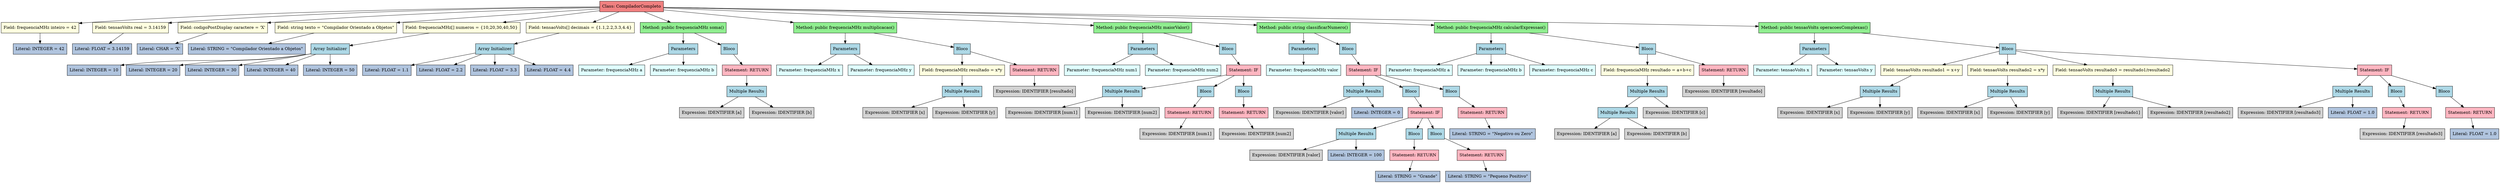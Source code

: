digraph AST {
  node [shape=box, style=filled, fillcolor=lightblue];
  rankdir=TB;
  node0 [label="Class: CompiladorCompleto", fillcolor=lightcoral];
  node0 -> node1;
  node1 [label="Field: frequenciaMHz inteiro = 42", fillcolor=lightyellow];
  node1 -> node2;
  node2 [label="Literal: INTEGER = 42", fillcolor=lightsteelblue];
  node0 -> node3;
  node3 [label="Field: tensaoVolts real = 3.14159", fillcolor=lightyellow];
  node3 -> node4;
  node4 [label="Literal: FLOAT = 3.14159", fillcolor=lightsteelblue];
  node0 -> node5;
  node5 [label="Field: codigoPostDisplay caractere = 'X'", fillcolor=lightyellow];
  node5 -> node6;
  node6 [label="Literal: CHAR = 'X'", fillcolor=lightsteelblue];
  node0 -> node7;
  node7 [label="Field: string texto = \"Compilador Orientado a Objetos\"", fillcolor=lightyellow];
  node7 -> node8;
  node8 [label="Literal: STRING = \"Compilador Orientado a Objetos\"", fillcolor=lightsteelblue];
  node0 -> node9;
  node9 [label="Field: frequenciaMHz[] numeros = {10,20,30,40,50}", fillcolor=lightyellow];
  node9 -> node10;
  node10 [label="Array Initializer", fillcolor=lightblue];
  node10 -> node11;
  node11 [label="Literal: INTEGER = 10", fillcolor=lightsteelblue];
  node10 -> node12;
  node12 [label="Literal: INTEGER = 20", fillcolor=lightsteelblue];
  node10 -> node13;
  node13 [label="Literal: INTEGER = 30", fillcolor=lightsteelblue];
  node10 -> node14;
  node14 [label="Literal: INTEGER = 40", fillcolor=lightsteelblue];
  node10 -> node15;
  node15 [label="Literal: INTEGER = 50", fillcolor=lightsteelblue];
  node0 -> node16;
  node16 [label="Field: tensaoVolts[] decimais = {1.1,2.2,3.3,4.4}", fillcolor=lightyellow];
  node16 -> node17;
  node17 [label="Array Initializer", fillcolor=lightblue];
  node17 -> node18;
  node18 [label="Literal: FLOAT = 1.1", fillcolor=lightsteelblue];
  node17 -> node19;
  node19 [label="Literal: FLOAT = 2.2", fillcolor=lightsteelblue];
  node17 -> node20;
  node20 [label="Literal: FLOAT = 3.3", fillcolor=lightsteelblue];
  node17 -> node21;
  node21 [label="Literal: FLOAT = 4.4", fillcolor=lightsteelblue];
  node0 -> node22;
  node22 [label="Method: public frequenciaMHz soma()", fillcolor=lightgreen];
  node22 -> node23;
  node23 [label="Parameters", fillcolor=lightblue];
  node23 -> node24;
  node24 [label="Parameter: frequenciaMHz a", fillcolor=lightcyan];
  node23 -> node25;
  node25 [label="Parameter: frequenciaMHz b", fillcolor=lightcyan];
  node22 -> node26;
  node26 [label="Bloco", fillcolor=lightblue];
  node26 -> node27;
  node27 [label="Statement: RETURN", fillcolor=lightpink];
  node27 -> node28;
  node28 [label="Multiple Results", fillcolor=lightblue];
  node28 -> node29;
  node29 [label="Expression: IDENTIFIER [a]", fillcolor=lightgray];
  node28 -> node30;
  node30 [label="Expression: IDENTIFIER [b]", fillcolor=lightgray];
  node0 -> node31;
  node31 [label="Method: public frequenciaMHz multiplicacao()", fillcolor=lightgreen];
  node31 -> node32;
  node32 [label="Parameters", fillcolor=lightblue];
  node32 -> node33;
  node33 [label="Parameter: frequenciaMHz x", fillcolor=lightcyan];
  node32 -> node34;
  node34 [label="Parameter: frequenciaMHz y", fillcolor=lightcyan];
  node31 -> node35;
  node35 [label="Bloco", fillcolor=lightblue];
  node35 -> node36;
  node36 [label="Field: frequenciaMHz resultado = x*y", fillcolor=lightyellow];
  node36 -> node37;
  node37 [label="Multiple Results", fillcolor=lightblue];
  node37 -> node38;
  node38 [label="Expression: IDENTIFIER [x]", fillcolor=lightgray];
  node37 -> node39;
  node39 [label="Expression: IDENTIFIER [y]", fillcolor=lightgray];
  node35 -> node40;
  node40 [label="Statement: RETURN", fillcolor=lightpink];
  node40 -> node41;
  node41 [label="Expression: IDENTIFIER [resultado]", fillcolor=lightgray];
  node0 -> node42;
  node42 [label="Method: public frequenciaMHz maiorValor()", fillcolor=lightgreen];
  node42 -> node43;
  node43 [label="Parameters", fillcolor=lightblue];
  node43 -> node44;
  node44 [label="Parameter: frequenciaMHz num1", fillcolor=lightcyan];
  node43 -> node45;
  node45 [label="Parameter: frequenciaMHz num2", fillcolor=lightcyan];
  node42 -> node46;
  node46 [label="Bloco", fillcolor=lightblue];
  node46 -> node47;
  node47 [label="Statement: IF", fillcolor=lightpink];
  node47 -> node48;
  node48 [label="Multiple Results", fillcolor=lightblue];
  node48 -> node49;
  node49 [label="Expression: IDENTIFIER [num1]", fillcolor=lightgray];
  node48 -> node50;
  node50 [label="Expression: IDENTIFIER [num2]", fillcolor=lightgray];
  node47 -> node51;
  node51 [label="Bloco", fillcolor=lightblue];
  node51 -> node52;
  node52 [label="Statement: RETURN", fillcolor=lightpink];
  node52 -> node53;
  node53 [label="Expression: IDENTIFIER [num1]", fillcolor=lightgray];
  node47 -> node54;
  node54 [label="Bloco", fillcolor=lightblue];
  node54 -> node55;
  node55 [label="Statement: RETURN", fillcolor=lightpink];
  node55 -> node56;
  node56 [label="Expression: IDENTIFIER [num2]", fillcolor=lightgray];
  node0 -> node57;
  node57 [label="Method: public string classificarNumero()", fillcolor=lightgreen];
  node57 -> node58;
  node58 [label="Parameters", fillcolor=lightblue];
  node58 -> node59;
  node59 [label="Parameter: frequenciaMHz valor", fillcolor=lightcyan];
  node57 -> node60;
  node60 [label="Bloco", fillcolor=lightblue];
  node60 -> node61;
  node61 [label="Statement: IF", fillcolor=lightpink];
  node61 -> node62;
  node62 [label="Multiple Results", fillcolor=lightblue];
  node62 -> node63;
  node63 [label="Expression: IDENTIFIER [valor]", fillcolor=lightgray];
  node62 -> node64;
  node64 [label="Literal: INTEGER = 0", fillcolor=lightsteelblue];
  node61 -> node65;
  node65 [label="Bloco", fillcolor=lightblue];
  node65 -> node66;
  node66 [label="Statement: IF", fillcolor=lightpink];
  node66 -> node67;
  node67 [label="Multiple Results", fillcolor=lightblue];
  node67 -> node68;
  node68 [label="Expression: IDENTIFIER [valor]", fillcolor=lightgray];
  node67 -> node69;
  node69 [label="Literal: INTEGER = 100", fillcolor=lightsteelblue];
  node66 -> node70;
  node70 [label="Bloco", fillcolor=lightblue];
  node70 -> node71;
  node71 [label="Statement: RETURN", fillcolor=lightpink];
  node71 -> node72;
  node72 [label="Literal: STRING = \"Grande\"", fillcolor=lightsteelblue];
  node66 -> node73;
  node73 [label="Bloco", fillcolor=lightblue];
  node73 -> node74;
  node74 [label="Statement: RETURN", fillcolor=lightpink];
  node74 -> node75;
  node75 [label="Literal: STRING = \"Pequeno Positivo\"", fillcolor=lightsteelblue];
  node61 -> node76;
  node76 [label="Bloco", fillcolor=lightblue];
  node76 -> node77;
  node77 [label="Statement: RETURN", fillcolor=lightpink];
  node77 -> node78;
  node78 [label="Literal: STRING = \"Negativo ou Zero\"", fillcolor=lightsteelblue];
  node0 -> node79;
  node79 [label="Method: public frequenciaMHz calcularExpressao()", fillcolor=lightgreen];
  node79 -> node80;
  node80 [label="Parameters", fillcolor=lightblue];
  node80 -> node81;
  node81 [label="Parameter: frequenciaMHz a", fillcolor=lightcyan];
  node80 -> node82;
  node82 [label="Parameter: frequenciaMHz b", fillcolor=lightcyan];
  node80 -> node83;
  node83 [label="Parameter: frequenciaMHz c", fillcolor=lightcyan];
  node79 -> node84;
  node84 [label="Bloco", fillcolor=lightblue];
  node84 -> node85;
  node85 [label="Field: frequenciaMHz resultado = a+b+c", fillcolor=lightyellow];
  node85 -> node86;
  node86 [label="Multiple Results", fillcolor=lightblue];
  node86 -> node87;
  node87 [label="Multiple Results", fillcolor=lightblue];
  node87 -> node88;
  node88 [label="Expression: IDENTIFIER [a]", fillcolor=lightgray];
  node87 -> node89;
  node89 [label="Expression: IDENTIFIER [b]", fillcolor=lightgray];
  node86 -> node90;
  node90 [label="Expression: IDENTIFIER [c]", fillcolor=lightgray];
  node84 -> node91;
  node91 [label="Statement: RETURN", fillcolor=lightpink];
  node91 -> node92;
  node92 [label="Expression: IDENTIFIER [resultado]", fillcolor=lightgray];
  node0 -> node93;
  node93 [label="Method: public tensaoVolts operacoesComplexas()", fillcolor=lightgreen];
  node93 -> node94;
  node94 [label="Parameters", fillcolor=lightblue];
  node94 -> node95;
  node95 [label="Parameter: tensaoVolts x", fillcolor=lightcyan];
  node94 -> node96;
  node96 [label="Parameter: tensaoVolts y", fillcolor=lightcyan];
  node93 -> node97;
  node97 [label="Bloco", fillcolor=lightblue];
  node97 -> node98;
  node98 [label="Field: tensaoVolts resultado1 = x+y", fillcolor=lightyellow];
  node98 -> node99;
  node99 [label="Multiple Results", fillcolor=lightblue];
  node99 -> node100;
  node100 [label="Expression: IDENTIFIER [x]", fillcolor=lightgray];
  node99 -> node101;
  node101 [label="Expression: IDENTIFIER [y]", fillcolor=lightgray];
  node97 -> node102;
  node102 [label="Field: tensaoVolts resultado2 = x*y", fillcolor=lightyellow];
  node102 -> node103;
  node103 [label="Multiple Results", fillcolor=lightblue];
  node103 -> node104;
  node104 [label="Expression: IDENTIFIER [x]", fillcolor=lightgray];
  node103 -> node105;
  node105 [label="Expression: IDENTIFIER [y]", fillcolor=lightgray];
  node97 -> node106;
  node106 [label="Field: tensaoVolts resultado3 = resultado1/resultado2", fillcolor=lightyellow];
  node106 -> node107;
  node107 [label="Multiple Results", fillcolor=lightblue];
  node107 -> node108;
  node108 [label="Expression: IDENTIFIER [resultado1]", fillcolor=lightgray];
  node107 -> node109;
  node109 [label="Expression: IDENTIFIER [resultado2]", fillcolor=lightgray];
  node97 -> node110;
  node110 [label="Statement: IF", fillcolor=lightpink];
  node110 -> node111;
  node111 [label="Multiple Results", fillcolor=lightblue];
  node111 -> node112;
  node112 [label="Expression: IDENTIFIER [resultado3]", fillcolor=lightgray];
  node111 -> node113;
  node113 [label="Literal: FLOAT = 1.0", fillcolor=lightsteelblue];
  node110 -> node114;
  node114 [label="Bloco", fillcolor=lightblue];
  node114 -> node115;
  node115 [label="Statement: RETURN", fillcolor=lightpink];
  node115 -> node116;
  node116 [label="Expression: IDENTIFIER [resultado3]", fillcolor=lightgray];
  node110 -> node117;
  node117 [label="Bloco", fillcolor=lightblue];
  node117 -> node118;
  node118 [label="Statement: RETURN", fillcolor=lightpink];
  node118 -> node119;
  node119 [label="Literal: FLOAT = 1.0", fillcolor=lightsteelblue];
}
